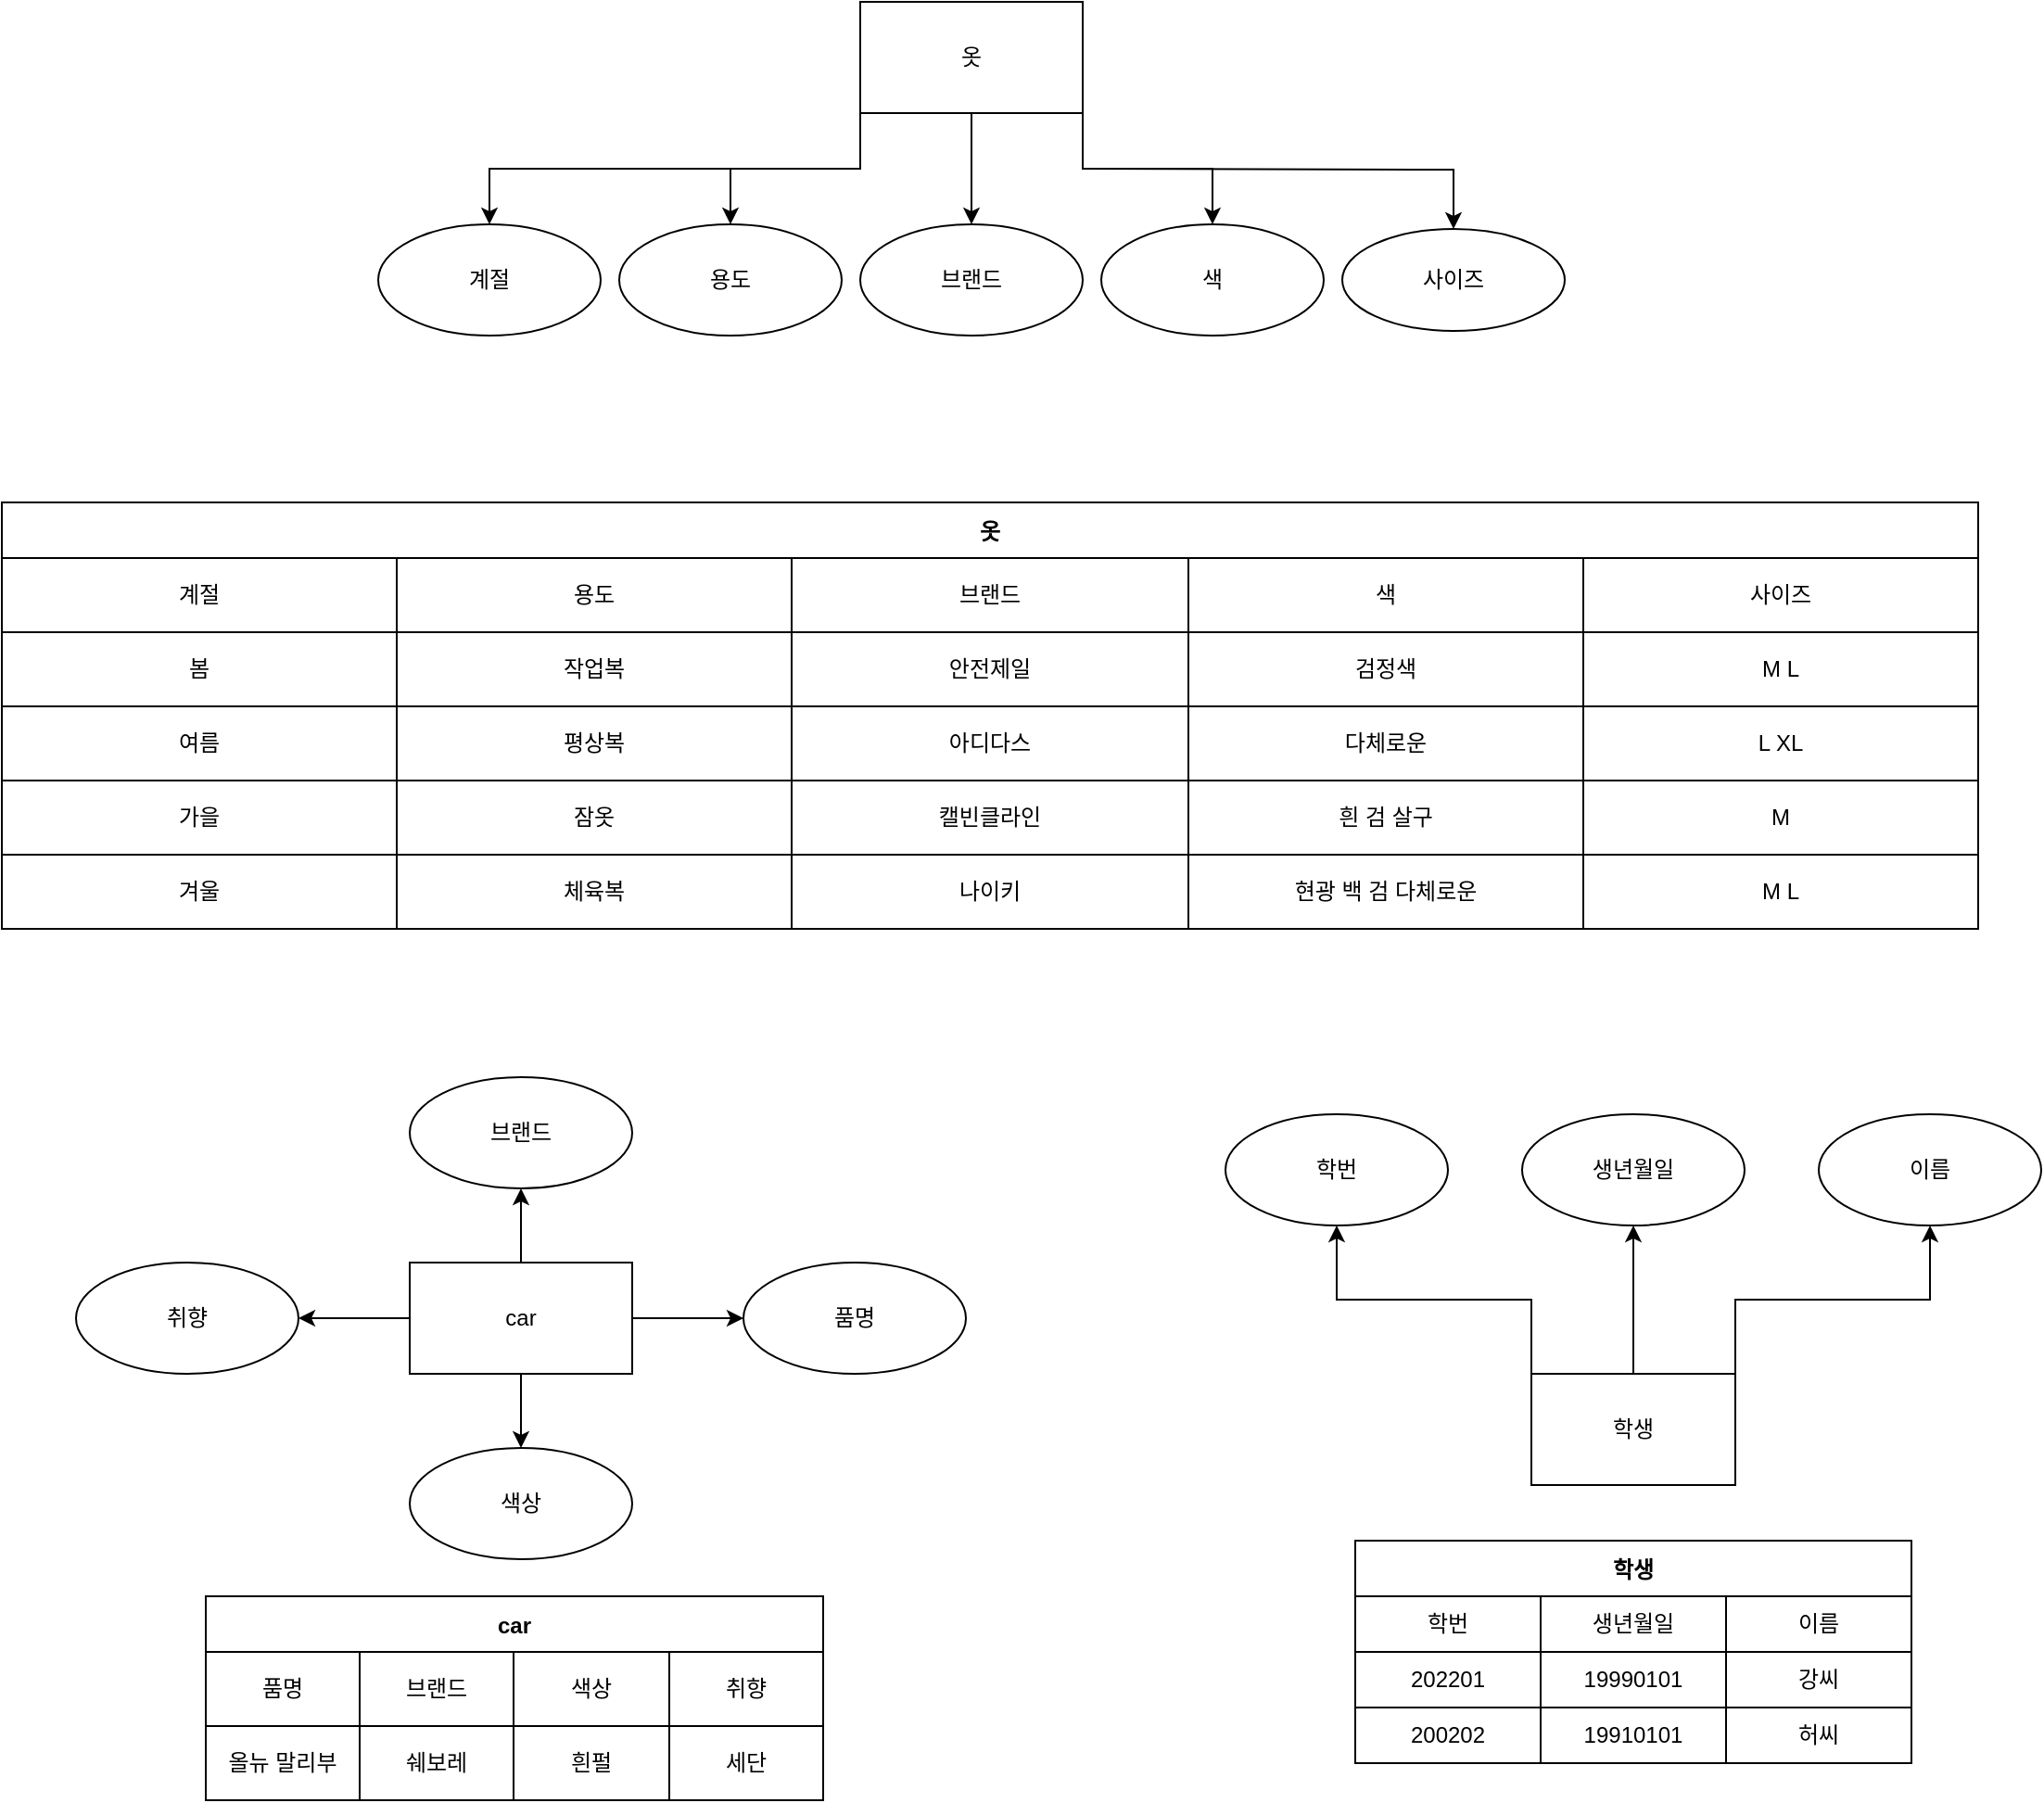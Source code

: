 <mxfile version="20.2.4" type="device"><diagram id="vKoNKUtPthf3YQY7KQc3" name="페이지-1"><mxGraphModel dx="2188" dy="1085" grid="1" gridSize="10" guides="1" tooltips="1" connect="1" arrows="1" fold="1" page="1" pageScale="1" pageWidth="827" pageHeight="1169" math="0" shadow="0"><root><mxCell id="0"/><mxCell id="1" parent="0"/><mxCell id="QtlF6ddUdllO9HwpCdKr-6" value="" style="edgeStyle=orthogonalEdgeStyle;rounded=0;orthogonalLoop=1;jettySize=auto;html=1;" edge="1" parent="1" source="QtlF6ddUdllO9HwpCdKr-2" target="QtlF6ddUdllO9HwpCdKr-5"><mxGeometry relative="1" as="geometry"/></mxCell><mxCell id="QtlF6ddUdllO9HwpCdKr-7" style="edgeStyle=orthogonalEdgeStyle;rounded=0;orthogonalLoop=1;jettySize=auto;html=1;exitX=1;exitY=0;exitDx=0;exitDy=0;entryX=0.5;entryY=1;entryDx=0;entryDy=0;" edge="1" parent="1" source="QtlF6ddUdllO9HwpCdKr-2" target="QtlF6ddUdllO9HwpCdKr-10"><mxGeometry relative="1" as="geometry"><mxPoint x="1350" y="960" as="targetPoint"/></mxGeometry></mxCell><mxCell id="QtlF6ddUdllO9HwpCdKr-8" style="edgeStyle=orthogonalEdgeStyle;rounded=0;orthogonalLoop=1;jettySize=auto;html=1;exitX=0;exitY=0;exitDx=0;exitDy=0;" edge="1" parent="1" source="QtlF6ddUdllO9HwpCdKr-2" target="QtlF6ddUdllO9HwpCdKr-9"><mxGeometry relative="1" as="geometry"><mxPoint x="900" y="970" as="targetPoint"/></mxGeometry></mxCell><mxCell id="QtlF6ddUdllO9HwpCdKr-2" value="학생" style="rounded=0;whiteSpace=wrap;html=1;" vertex="1" parent="1"><mxGeometry x="1055" y="1030" width="110" height="60" as="geometry"/></mxCell><mxCell id="QtlF6ddUdllO9HwpCdKr-5" value="생년월일" style="ellipse;whiteSpace=wrap;html=1;rounded=0;" vertex="1" parent="1"><mxGeometry x="1050" y="890" width="120" height="60" as="geometry"/></mxCell><mxCell id="QtlF6ddUdllO9HwpCdKr-9" value="학번" style="ellipse;whiteSpace=wrap;html=1;" vertex="1" parent="1"><mxGeometry x="890" y="890" width="120" height="60" as="geometry"/></mxCell><mxCell id="QtlF6ddUdllO9HwpCdKr-10" value="이름" style="ellipse;whiteSpace=wrap;html=1;" vertex="1" parent="1"><mxGeometry x="1210" y="890" width="120" height="60" as="geometry"/></mxCell><mxCell id="QtlF6ddUdllO9HwpCdKr-13" value="" style="edgeStyle=orthogonalEdgeStyle;rounded=0;orthogonalLoop=1;jettySize=auto;html=1;exitX=1;exitY=1;exitDx=0;exitDy=0;" edge="1" parent="1" source="QtlF6ddUdllO9HwpCdKr-11" target="QtlF6ddUdllO9HwpCdKr-12"><mxGeometry relative="1" as="geometry"/></mxCell><mxCell id="QtlF6ddUdllO9HwpCdKr-15" value="" style="edgeStyle=orthogonalEdgeStyle;rounded=0;orthogonalLoop=1;jettySize=auto;html=1;exitX=0;exitY=1;exitDx=0;exitDy=0;" edge="1" parent="1" source="QtlF6ddUdllO9HwpCdKr-11" target="QtlF6ddUdllO9HwpCdKr-14"><mxGeometry relative="1" as="geometry"/></mxCell><mxCell id="QtlF6ddUdllO9HwpCdKr-17" value="" style="edgeStyle=orthogonalEdgeStyle;rounded=0;orthogonalLoop=1;jettySize=auto;html=1;" edge="1" parent="1" source="QtlF6ddUdllO9HwpCdKr-11" target="QtlF6ddUdllO9HwpCdKr-16"><mxGeometry relative="1" as="geometry"/></mxCell><mxCell id="QtlF6ddUdllO9HwpCdKr-19" value="" style="edgeStyle=orthogonalEdgeStyle;rounded=0;orthogonalLoop=1;jettySize=auto;html=1;exitX=0;exitY=1;exitDx=0;exitDy=0;" edge="1" parent="1" source="QtlF6ddUdllO9HwpCdKr-11" target="QtlF6ddUdllO9HwpCdKr-18"><mxGeometry relative="1" as="geometry"/></mxCell><mxCell id="QtlF6ddUdllO9HwpCdKr-111" value="" style="edgeStyle=orthogonalEdgeStyle;rounded=0;orthogonalLoop=1;jettySize=auto;html=1;exitX=1;exitY=1;exitDx=0;exitDy=0;entryX=0.5;entryY=0;entryDx=0;entryDy=0;" edge="1" parent="1" target="QtlF6ddUdllO9HwpCdKr-110"><mxGeometry relative="1" as="geometry"><mxPoint x="813" y="380" as="sourcePoint"/><mxPoint x="1013" y="442.5" as="targetPoint"/></mxGeometry></mxCell><mxCell id="QtlF6ddUdllO9HwpCdKr-11" value="옷" style="rounded=0;whiteSpace=wrap;html=1;" vertex="1" parent="1"><mxGeometry x="693" y="290" width="120" height="60" as="geometry"/></mxCell><mxCell id="QtlF6ddUdllO9HwpCdKr-12" value="색" style="ellipse;whiteSpace=wrap;html=1;rounded=0;" vertex="1" parent="1"><mxGeometry x="823" y="410" width="120" height="60" as="geometry"/></mxCell><mxCell id="QtlF6ddUdllO9HwpCdKr-14" value="용도" style="ellipse;whiteSpace=wrap;html=1;rounded=0;" vertex="1" parent="1"><mxGeometry x="563" y="410" width="120" height="60" as="geometry"/></mxCell><mxCell id="QtlF6ddUdllO9HwpCdKr-16" value="브랜드" style="ellipse;whiteSpace=wrap;html=1;rounded=0;" vertex="1" parent="1"><mxGeometry x="693" y="410" width="120" height="60" as="geometry"/></mxCell><mxCell id="QtlF6ddUdllO9HwpCdKr-18" value="계절" style="ellipse;whiteSpace=wrap;html=1;rounded=0;" vertex="1" parent="1"><mxGeometry x="433" y="410" width="120" height="60" as="geometry"/></mxCell><mxCell id="QtlF6ddUdllO9HwpCdKr-23" value="" style="edgeStyle=orthogonalEdgeStyle;rounded=0;orthogonalLoop=1;jettySize=auto;html=1;" edge="1" parent="1" source="QtlF6ddUdllO9HwpCdKr-21" target="QtlF6ddUdllO9HwpCdKr-22"><mxGeometry relative="1" as="geometry"/></mxCell><mxCell id="QtlF6ddUdllO9HwpCdKr-25" value="" style="edgeStyle=orthogonalEdgeStyle;rounded=0;orthogonalLoop=1;jettySize=auto;html=1;" edge="1" parent="1" source="QtlF6ddUdllO9HwpCdKr-21" target="QtlF6ddUdllO9HwpCdKr-24"><mxGeometry relative="1" as="geometry"/></mxCell><mxCell id="QtlF6ddUdllO9HwpCdKr-27" value="" style="edgeStyle=orthogonalEdgeStyle;rounded=0;orthogonalLoop=1;jettySize=auto;html=1;" edge="1" parent="1" source="QtlF6ddUdllO9HwpCdKr-21" target="QtlF6ddUdllO9HwpCdKr-26"><mxGeometry relative="1" as="geometry"/></mxCell><mxCell id="QtlF6ddUdllO9HwpCdKr-29" value="" style="edgeStyle=orthogonalEdgeStyle;rounded=0;orthogonalLoop=1;jettySize=auto;html=1;" edge="1" parent="1" source="QtlF6ddUdllO9HwpCdKr-21" target="QtlF6ddUdllO9HwpCdKr-28"><mxGeometry relative="1" as="geometry"/></mxCell><mxCell id="QtlF6ddUdllO9HwpCdKr-21" value="car" style="rounded=0;whiteSpace=wrap;html=1;" vertex="1" parent="1"><mxGeometry x="450" y="970" width="120" height="60" as="geometry"/></mxCell><mxCell id="QtlF6ddUdllO9HwpCdKr-22" value="브랜드" style="ellipse;whiteSpace=wrap;html=1;rounded=0;" vertex="1" parent="1"><mxGeometry x="450" y="870" width="120" height="60" as="geometry"/></mxCell><mxCell id="QtlF6ddUdllO9HwpCdKr-24" value="품명" style="ellipse;whiteSpace=wrap;html=1;rounded=0;" vertex="1" parent="1"><mxGeometry x="630" y="970" width="120" height="60" as="geometry"/></mxCell><mxCell id="QtlF6ddUdllO9HwpCdKr-26" value="색상" style="ellipse;whiteSpace=wrap;html=1;rounded=0;" vertex="1" parent="1"><mxGeometry x="450" y="1070" width="120" height="60" as="geometry"/></mxCell><mxCell id="QtlF6ddUdllO9HwpCdKr-28" value="취향" style="ellipse;whiteSpace=wrap;html=1;rounded=0;" vertex="1" parent="1"><mxGeometry x="270" y="970" width="120" height="60" as="geometry"/></mxCell><mxCell id="QtlF6ddUdllO9HwpCdKr-80" value="car" style="shape=table;startSize=30;container=1;collapsible=0;childLayout=tableLayout;fontStyle=1;align=center;" vertex="1" parent="1"><mxGeometry x="340" y="1150" width="333" height="110" as="geometry"/></mxCell><mxCell id="QtlF6ddUdllO9HwpCdKr-81" value="" style="shape=tableRow;horizontal=0;startSize=0;swimlaneHead=0;swimlaneBody=0;top=0;left=0;bottom=0;right=0;collapsible=0;dropTarget=0;fillColor=none;points=[[0,0.5],[1,0.5]];portConstraint=eastwest;" vertex="1" parent="QtlF6ddUdllO9HwpCdKr-80"><mxGeometry y="30" width="333" height="40" as="geometry"/></mxCell><mxCell id="QtlF6ddUdllO9HwpCdKr-93" value="품명" style="shape=partialRectangle;html=1;whiteSpace=wrap;connectable=0;fillColor=none;top=0;left=0;bottom=0;right=0;overflow=hidden;" vertex="1" parent="QtlF6ddUdllO9HwpCdKr-81"><mxGeometry width="83" height="40" as="geometry"><mxRectangle width="83" height="40" as="alternateBounds"/></mxGeometry></mxCell><mxCell id="QtlF6ddUdllO9HwpCdKr-82" value="브랜드" style="shape=partialRectangle;html=1;whiteSpace=wrap;connectable=0;fillColor=none;top=0;left=0;bottom=0;right=0;overflow=hidden;" vertex="1" parent="QtlF6ddUdllO9HwpCdKr-81"><mxGeometry x="83" width="83" height="40" as="geometry"><mxRectangle width="83" height="40" as="alternateBounds"/></mxGeometry></mxCell><mxCell id="QtlF6ddUdllO9HwpCdKr-83" value="색상" style="shape=partialRectangle;html=1;whiteSpace=wrap;connectable=0;fillColor=none;top=0;left=0;bottom=0;right=0;overflow=hidden;" vertex="1" parent="QtlF6ddUdllO9HwpCdKr-81"><mxGeometry x="166" width="84" height="40" as="geometry"><mxRectangle width="84" height="40" as="alternateBounds"/></mxGeometry></mxCell><mxCell id="QtlF6ddUdllO9HwpCdKr-84" value="취향" style="shape=partialRectangle;html=1;whiteSpace=wrap;connectable=0;fillColor=none;top=0;left=0;bottom=0;right=0;overflow=hidden;" vertex="1" parent="QtlF6ddUdllO9HwpCdKr-81"><mxGeometry x="250" width="83" height="40" as="geometry"><mxRectangle width="83" height="40" as="alternateBounds"/></mxGeometry></mxCell><mxCell id="QtlF6ddUdllO9HwpCdKr-85" value="" style="shape=tableRow;horizontal=0;startSize=0;swimlaneHead=0;swimlaneBody=0;top=0;left=0;bottom=0;right=0;collapsible=0;dropTarget=0;fillColor=none;points=[[0,0.5],[1,0.5]];portConstraint=eastwest;" vertex="1" parent="QtlF6ddUdllO9HwpCdKr-80"><mxGeometry y="70" width="333" height="40" as="geometry"/></mxCell><mxCell id="QtlF6ddUdllO9HwpCdKr-94" value="올뉴 말리부" style="shape=partialRectangle;html=1;whiteSpace=wrap;connectable=0;fillColor=none;top=0;left=0;bottom=0;right=0;overflow=hidden;" vertex="1" parent="QtlF6ddUdllO9HwpCdKr-85"><mxGeometry width="83" height="40" as="geometry"><mxRectangle width="83" height="40" as="alternateBounds"/></mxGeometry></mxCell><mxCell id="QtlF6ddUdllO9HwpCdKr-86" value="쉐보레" style="shape=partialRectangle;html=1;whiteSpace=wrap;connectable=0;fillColor=none;top=0;left=0;bottom=0;right=0;overflow=hidden;" vertex="1" parent="QtlF6ddUdllO9HwpCdKr-85"><mxGeometry x="83" width="83" height="40" as="geometry"><mxRectangle width="83" height="40" as="alternateBounds"/></mxGeometry></mxCell><mxCell id="QtlF6ddUdllO9HwpCdKr-87" value="흰펄" style="shape=partialRectangle;html=1;whiteSpace=wrap;connectable=0;fillColor=none;top=0;left=0;bottom=0;right=0;overflow=hidden;" vertex="1" parent="QtlF6ddUdllO9HwpCdKr-85"><mxGeometry x="166" width="84" height="40" as="geometry"><mxRectangle width="84" height="40" as="alternateBounds"/></mxGeometry></mxCell><mxCell id="QtlF6ddUdllO9HwpCdKr-88" value="세단" style="shape=partialRectangle;html=1;whiteSpace=wrap;connectable=0;fillColor=none;top=0;left=0;bottom=0;right=0;overflow=hidden;" vertex="1" parent="QtlF6ddUdllO9HwpCdKr-85"><mxGeometry x="250" width="83" height="40" as="geometry"><mxRectangle width="83" height="40" as="alternateBounds"/></mxGeometry></mxCell><mxCell id="QtlF6ddUdllO9HwpCdKr-96" value="학생" style="shape=table;startSize=30;container=1;collapsible=0;childLayout=tableLayout;fontStyle=1;align=center;" vertex="1" parent="1"><mxGeometry x="960" y="1120" width="300" height="120" as="geometry"/></mxCell><mxCell id="QtlF6ddUdllO9HwpCdKr-97" value="" style="shape=tableRow;horizontal=0;startSize=0;swimlaneHead=0;swimlaneBody=0;top=0;left=0;bottom=0;right=0;collapsible=0;dropTarget=0;fillColor=none;points=[[0,0.5],[1,0.5]];portConstraint=eastwest;" vertex="1" parent="QtlF6ddUdllO9HwpCdKr-96"><mxGeometry y="30" width="300" height="30" as="geometry"/></mxCell><mxCell id="QtlF6ddUdllO9HwpCdKr-98" value="학번" style="shape=partialRectangle;html=1;whiteSpace=wrap;connectable=0;fillColor=none;top=0;left=0;bottom=0;right=0;overflow=hidden;" vertex="1" parent="QtlF6ddUdllO9HwpCdKr-97"><mxGeometry width="100" height="30" as="geometry"><mxRectangle width="100" height="30" as="alternateBounds"/></mxGeometry></mxCell><mxCell id="QtlF6ddUdllO9HwpCdKr-99" value="생년월일" style="shape=partialRectangle;html=1;whiteSpace=wrap;connectable=0;fillColor=none;top=0;left=0;bottom=0;right=0;overflow=hidden;" vertex="1" parent="QtlF6ddUdllO9HwpCdKr-97"><mxGeometry x="100" width="100" height="30" as="geometry"><mxRectangle width="100" height="30" as="alternateBounds"/></mxGeometry></mxCell><mxCell id="QtlF6ddUdllO9HwpCdKr-100" value="이름" style="shape=partialRectangle;html=1;whiteSpace=wrap;connectable=0;fillColor=none;top=0;left=0;bottom=0;right=0;overflow=hidden;" vertex="1" parent="QtlF6ddUdllO9HwpCdKr-97"><mxGeometry x="200" width="100" height="30" as="geometry"><mxRectangle width="100" height="30" as="alternateBounds"/></mxGeometry></mxCell><mxCell id="QtlF6ddUdllO9HwpCdKr-101" value="" style="shape=tableRow;horizontal=0;startSize=0;swimlaneHead=0;swimlaneBody=0;top=0;left=0;bottom=0;right=0;collapsible=0;dropTarget=0;fillColor=none;points=[[0,0.5],[1,0.5]];portConstraint=eastwest;" vertex="1" parent="QtlF6ddUdllO9HwpCdKr-96"><mxGeometry y="60" width="300" height="30" as="geometry"/></mxCell><mxCell id="QtlF6ddUdllO9HwpCdKr-102" value="202201" style="shape=partialRectangle;html=1;whiteSpace=wrap;connectable=0;fillColor=none;top=0;left=0;bottom=0;right=0;overflow=hidden;" vertex="1" parent="QtlF6ddUdllO9HwpCdKr-101"><mxGeometry width="100" height="30" as="geometry"><mxRectangle width="100" height="30" as="alternateBounds"/></mxGeometry></mxCell><mxCell id="QtlF6ddUdllO9HwpCdKr-103" value="19990101" style="shape=partialRectangle;html=1;whiteSpace=wrap;connectable=0;fillColor=none;top=0;left=0;bottom=0;right=0;overflow=hidden;" vertex="1" parent="QtlF6ddUdllO9HwpCdKr-101"><mxGeometry x="100" width="100" height="30" as="geometry"><mxRectangle width="100" height="30" as="alternateBounds"/></mxGeometry></mxCell><mxCell id="QtlF6ddUdllO9HwpCdKr-104" value="강씨" style="shape=partialRectangle;html=1;whiteSpace=wrap;connectable=0;fillColor=none;top=0;left=0;bottom=0;right=0;overflow=hidden;" vertex="1" parent="QtlF6ddUdllO9HwpCdKr-101"><mxGeometry x="200" width="100" height="30" as="geometry"><mxRectangle width="100" height="30" as="alternateBounds"/></mxGeometry></mxCell><mxCell id="QtlF6ddUdllO9HwpCdKr-105" value="" style="shape=tableRow;horizontal=0;startSize=0;swimlaneHead=0;swimlaneBody=0;top=0;left=0;bottom=0;right=0;collapsible=0;dropTarget=0;fillColor=none;points=[[0,0.5],[1,0.5]];portConstraint=eastwest;" vertex="1" parent="QtlF6ddUdllO9HwpCdKr-96"><mxGeometry y="90" width="300" height="30" as="geometry"/></mxCell><mxCell id="QtlF6ddUdllO9HwpCdKr-106" value="200202" style="shape=partialRectangle;html=1;whiteSpace=wrap;connectable=0;fillColor=none;top=0;left=0;bottom=0;right=0;overflow=hidden;" vertex="1" parent="QtlF6ddUdllO9HwpCdKr-105"><mxGeometry width="100" height="30" as="geometry"><mxRectangle width="100" height="30" as="alternateBounds"/></mxGeometry></mxCell><mxCell id="QtlF6ddUdllO9HwpCdKr-107" value="19910101" style="shape=partialRectangle;html=1;whiteSpace=wrap;connectable=0;fillColor=none;top=0;left=0;bottom=0;right=0;overflow=hidden;" vertex="1" parent="QtlF6ddUdllO9HwpCdKr-105"><mxGeometry x="100" width="100" height="30" as="geometry"><mxRectangle width="100" height="30" as="alternateBounds"/></mxGeometry></mxCell><mxCell id="QtlF6ddUdllO9HwpCdKr-108" value="허씨" style="shape=partialRectangle;html=1;whiteSpace=wrap;connectable=0;fillColor=none;top=0;left=0;bottom=0;right=0;overflow=hidden;" vertex="1" parent="QtlF6ddUdllO9HwpCdKr-105"><mxGeometry x="200" width="100" height="30" as="geometry"><mxRectangle width="100" height="30" as="alternateBounds"/></mxGeometry></mxCell><mxCell id="QtlF6ddUdllO9HwpCdKr-110" value="사이즈" style="ellipse;whiteSpace=wrap;html=1;rounded=0;" vertex="1" parent="1"><mxGeometry x="953" y="412.5" width="120" height="55" as="geometry"/></mxCell><mxCell id="QtlF6ddUdllO9HwpCdKr-113" value="옷" style="shape=table;startSize=30;container=1;collapsible=0;childLayout=tableLayout;fontStyle=1;align=center;" vertex="1" parent="1"><mxGeometry x="230" y="560" width="1066" height="230" as="geometry"/></mxCell><mxCell id="QtlF6ddUdllO9HwpCdKr-114" value="" style="shape=tableRow;horizontal=0;startSize=0;swimlaneHead=0;swimlaneBody=0;top=0;left=0;bottom=0;right=0;collapsible=0;dropTarget=0;fillColor=none;points=[[0,0.5],[1,0.5]];portConstraint=eastwest;" vertex="1" parent="QtlF6ddUdllO9HwpCdKr-113"><mxGeometry y="30" width="1066" height="40" as="geometry"/></mxCell><mxCell id="QtlF6ddUdllO9HwpCdKr-129" value="계절" style="shape=partialRectangle;html=1;whiteSpace=wrap;connectable=0;fillColor=none;top=0;left=0;bottom=0;right=0;overflow=hidden;" vertex="1" parent="QtlF6ddUdllO9HwpCdKr-114"><mxGeometry width="213" height="40" as="geometry"><mxRectangle width="213" height="40" as="alternateBounds"/></mxGeometry></mxCell><mxCell id="QtlF6ddUdllO9HwpCdKr-115" value="용도" style="shape=partialRectangle;html=1;whiteSpace=wrap;connectable=0;fillColor=none;top=0;left=0;bottom=0;right=0;overflow=hidden;" vertex="1" parent="QtlF6ddUdllO9HwpCdKr-114"><mxGeometry x="213" width="213" height="40" as="geometry"><mxRectangle width="213" height="40" as="alternateBounds"/></mxGeometry></mxCell><mxCell id="QtlF6ddUdllO9HwpCdKr-116" value="브랜드" style="shape=partialRectangle;html=1;whiteSpace=wrap;connectable=0;fillColor=none;top=0;left=0;bottom=0;right=0;overflow=hidden;" vertex="1" parent="QtlF6ddUdllO9HwpCdKr-114"><mxGeometry x="426" width="214" height="40" as="geometry"><mxRectangle width="214" height="40" as="alternateBounds"/></mxGeometry></mxCell><mxCell id="QtlF6ddUdllO9HwpCdKr-117" value="색" style="shape=partialRectangle;html=1;whiteSpace=wrap;connectable=0;fillColor=none;top=0;left=0;bottom=0;right=0;overflow=hidden;" vertex="1" parent="QtlF6ddUdllO9HwpCdKr-114"><mxGeometry x="640" width="213" height="40" as="geometry"><mxRectangle width="213" height="40" as="alternateBounds"/></mxGeometry></mxCell><mxCell id="QtlF6ddUdllO9HwpCdKr-126" value="사이즈" style="shape=partialRectangle;html=1;whiteSpace=wrap;connectable=0;fillColor=none;top=0;left=0;bottom=0;right=0;overflow=hidden;" vertex="1" parent="QtlF6ddUdllO9HwpCdKr-114"><mxGeometry x="853" width="213" height="40" as="geometry"><mxRectangle width="213" height="40" as="alternateBounds"/></mxGeometry></mxCell><mxCell id="QtlF6ddUdllO9HwpCdKr-118" value="" style="shape=tableRow;horizontal=0;startSize=0;swimlaneHead=0;swimlaneBody=0;top=0;left=0;bottom=0;right=0;collapsible=0;dropTarget=0;fillColor=none;points=[[0,0.5],[1,0.5]];portConstraint=eastwest;" vertex="1" parent="QtlF6ddUdllO9HwpCdKr-113"><mxGeometry y="70" width="1066" height="40" as="geometry"/></mxCell><mxCell id="QtlF6ddUdllO9HwpCdKr-130" value="봄" style="shape=partialRectangle;html=1;whiteSpace=wrap;connectable=0;fillColor=none;top=0;left=0;bottom=0;right=0;overflow=hidden;" vertex="1" parent="QtlF6ddUdllO9HwpCdKr-118"><mxGeometry width="213" height="40" as="geometry"><mxRectangle width="213" height="40" as="alternateBounds"/></mxGeometry></mxCell><mxCell id="QtlF6ddUdllO9HwpCdKr-119" value="작업복" style="shape=partialRectangle;html=1;whiteSpace=wrap;connectable=0;fillColor=none;top=0;left=0;bottom=0;right=0;overflow=hidden;" vertex="1" parent="QtlF6ddUdllO9HwpCdKr-118"><mxGeometry x="213" width="213" height="40" as="geometry"><mxRectangle width="213" height="40" as="alternateBounds"/></mxGeometry></mxCell><mxCell id="QtlF6ddUdllO9HwpCdKr-120" value="안전제일" style="shape=partialRectangle;html=1;whiteSpace=wrap;connectable=0;fillColor=none;top=0;left=0;bottom=0;right=0;overflow=hidden;" vertex="1" parent="QtlF6ddUdllO9HwpCdKr-118"><mxGeometry x="426" width="214" height="40" as="geometry"><mxRectangle width="214" height="40" as="alternateBounds"/></mxGeometry></mxCell><mxCell id="QtlF6ddUdllO9HwpCdKr-121" value="검정색" style="shape=partialRectangle;html=1;whiteSpace=wrap;connectable=0;fillColor=none;top=0;left=0;bottom=0;right=0;overflow=hidden;" vertex="1" parent="QtlF6ddUdllO9HwpCdKr-118"><mxGeometry x="640" width="213" height="40" as="geometry"><mxRectangle width="213" height="40" as="alternateBounds"/></mxGeometry></mxCell><mxCell id="QtlF6ddUdllO9HwpCdKr-127" value="M L" style="shape=partialRectangle;html=1;whiteSpace=wrap;connectable=0;fillColor=none;top=0;left=0;bottom=0;right=0;overflow=hidden;" vertex="1" parent="QtlF6ddUdllO9HwpCdKr-118"><mxGeometry x="853" width="213" height="40" as="geometry"><mxRectangle width="213" height="40" as="alternateBounds"/></mxGeometry></mxCell><mxCell id="QtlF6ddUdllO9HwpCdKr-138" style="shape=tableRow;horizontal=0;startSize=0;swimlaneHead=0;swimlaneBody=0;top=0;left=0;bottom=0;right=0;collapsible=0;dropTarget=0;fillColor=none;points=[[0,0.5],[1,0.5]];portConstraint=eastwest;" vertex="1" parent="QtlF6ddUdllO9HwpCdKr-113"><mxGeometry y="110" width="1066" height="40" as="geometry"/></mxCell><mxCell id="QtlF6ddUdllO9HwpCdKr-139" value="여름" style="shape=partialRectangle;html=1;whiteSpace=wrap;connectable=0;fillColor=none;top=0;left=0;bottom=0;right=0;overflow=hidden;" vertex="1" parent="QtlF6ddUdllO9HwpCdKr-138"><mxGeometry width="213" height="40" as="geometry"><mxRectangle width="213" height="40" as="alternateBounds"/></mxGeometry></mxCell><mxCell id="QtlF6ddUdllO9HwpCdKr-140" value="평상복" style="shape=partialRectangle;html=1;whiteSpace=wrap;connectable=0;fillColor=none;top=0;left=0;bottom=0;right=0;overflow=hidden;" vertex="1" parent="QtlF6ddUdllO9HwpCdKr-138"><mxGeometry x="213" width="213" height="40" as="geometry"><mxRectangle width="213" height="40" as="alternateBounds"/></mxGeometry></mxCell><mxCell id="QtlF6ddUdllO9HwpCdKr-141" value="아디다스" style="shape=partialRectangle;html=1;whiteSpace=wrap;connectable=0;fillColor=none;top=0;left=0;bottom=0;right=0;overflow=hidden;" vertex="1" parent="QtlF6ddUdllO9HwpCdKr-138"><mxGeometry x="426" width="214" height="40" as="geometry"><mxRectangle width="214" height="40" as="alternateBounds"/></mxGeometry></mxCell><mxCell id="QtlF6ddUdllO9HwpCdKr-142" value="다체로운" style="shape=partialRectangle;html=1;whiteSpace=wrap;connectable=0;fillColor=none;top=0;left=0;bottom=0;right=0;overflow=hidden;" vertex="1" parent="QtlF6ddUdllO9HwpCdKr-138"><mxGeometry x="640" width="213" height="40" as="geometry"><mxRectangle width="213" height="40" as="alternateBounds"/></mxGeometry></mxCell><mxCell id="QtlF6ddUdllO9HwpCdKr-143" value="L XL" style="shape=partialRectangle;html=1;whiteSpace=wrap;connectable=0;fillColor=none;top=0;left=0;bottom=0;right=0;overflow=hidden;" vertex="1" parent="QtlF6ddUdllO9HwpCdKr-138"><mxGeometry x="853" width="213" height="40" as="geometry"><mxRectangle width="213" height="40" as="alternateBounds"/></mxGeometry></mxCell><mxCell id="QtlF6ddUdllO9HwpCdKr-132" style="shape=tableRow;horizontal=0;startSize=0;swimlaneHead=0;swimlaneBody=0;top=0;left=0;bottom=0;right=0;collapsible=0;dropTarget=0;fillColor=none;points=[[0,0.5],[1,0.5]];portConstraint=eastwest;" vertex="1" parent="QtlF6ddUdllO9HwpCdKr-113"><mxGeometry y="150" width="1066" height="40" as="geometry"/></mxCell><mxCell id="QtlF6ddUdllO9HwpCdKr-133" value="가을" style="shape=partialRectangle;html=1;whiteSpace=wrap;connectable=0;fillColor=none;top=0;left=0;bottom=0;right=0;overflow=hidden;" vertex="1" parent="QtlF6ddUdllO9HwpCdKr-132"><mxGeometry width="213" height="40" as="geometry"><mxRectangle width="213" height="40" as="alternateBounds"/></mxGeometry></mxCell><mxCell id="QtlF6ddUdllO9HwpCdKr-134" value="잠옷" style="shape=partialRectangle;html=1;whiteSpace=wrap;connectable=0;fillColor=none;top=0;left=0;bottom=0;right=0;overflow=hidden;" vertex="1" parent="QtlF6ddUdllO9HwpCdKr-132"><mxGeometry x="213" width="213" height="40" as="geometry"><mxRectangle width="213" height="40" as="alternateBounds"/></mxGeometry></mxCell><mxCell id="QtlF6ddUdllO9HwpCdKr-135" value="캘빈클라인" style="shape=partialRectangle;html=1;whiteSpace=wrap;connectable=0;fillColor=none;top=0;left=0;bottom=0;right=0;overflow=hidden;" vertex="1" parent="QtlF6ddUdllO9HwpCdKr-132"><mxGeometry x="426" width="214" height="40" as="geometry"><mxRectangle width="214" height="40" as="alternateBounds"/></mxGeometry></mxCell><mxCell id="QtlF6ddUdllO9HwpCdKr-136" value="흰 검 살구" style="shape=partialRectangle;html=1;whiteSpace=wrap;connectable=0;fillColor=none;top=0;left=0;bottom=0;right=0;overflow=hidden;" vertex="1" parent="QtlF6ddUdllO9HwpCdKr-132"><mxGeometry x="640" width="213" height="40" as="geometry"><mxRectangle width="213" height="40" as="alternateBounds"/></mxGeometry></mxCell><mxCell id="QtlF6ddUdllO9HwpCdKr-137" value="M" style="shape=partialRectangle;html=1;whiteSpace=wrap;connectable=0;fillColor=none;top=0;left=0;bottom=0;right=0;overflow=hidden;" vertex="1" parent="QtlF6ddUdllO9HwpCdKr-132"><mxGeometry x="853" width="213" height="40" as="geometry"><mxRectangle width="213" height="40" as="alternateBounds"/></mxGeometry></mxCell><mxCell id="QtlF6ddUdllO9HwpCdKr-122" value="" style="shape=tableRow;horizontal=0;startSize=0;swimlaneHead=0;swimlaneBody=0;top=0;left=0;bottom=0;right=0;collapsible=0;dropTarget=0;fillColor=none;points=[[0,0.5],[1,0.5]];portConstraint=eastwest;" vertex="1" parent="QtlF6ddUdllO9HwpCdKr-113"><mxGeometry y="190" width="1066" height="40" as="geometry"/></mxCell><mxCell id="QtlF6ddUdllO9HwpCdKr-131" value="겨울" style="shape=partialRectangle;html=1;whiteSpace=wrap;connectable=0;fillColor=none;top=0;left=0;bottom=0;right=0;overflow=hidden;" vertex="1" parent="QtlF6ddUdllO9HwpCdKr-122"><mxGeometry width="213" height="40" as="geometry"><mxRectangle width="213" height="40" as="alternateBounds"/></mxGeometry></mxCell><mxCell id="QtlF6ddUdllO9HwpCdKr-123" value="체육복" style="shape=partialRectangle;html=1;whiteSpace=wrap;connectable=0;fillColor=none;top=0;left=0;bottom=0;right=0;overflow=hidden;" vertex="1" parent="QtlF6ddUdllO9HwpCdKr-122"><mxGeometry x="213" width="213" height="40" as="geometry"><mxRectangle width="213" height="40" as="alternateBounds"/></mxGeometry></mxCell><mxCell id="QtlF6ddUdllO9HwpCdKr-124" value="나이키" style="shape=partialRectangle;html=1;whiteSpace=wrap;connectable=0;fillColor=none;top=0;left=0;bottom=0;right=0;overflow=hidden;" vertex="1" parent="QtlF6ddUdllO9HwpCdKr-122"><mxGeometry x="426" width="214" height="40" as="geometry"><mxRectangle width="214" height="40" as="alternateBounds"/></mxGeometry></mxCell><mxCell id="QtlF6ddUdllO9HwpCdKr-125" value="현광 백 검 다체로운" style="shape=partialRectangle;html=1;whiteSpace=wrap;connectable=0;fillColor=none;top=0;left=0;bottom=0;right=0;overflow=hidden;" vertex="1" parent="QtlF6ddUdllO9HwpCdKr-122"><mxGeometry x="640" width="213" height="40" as="geometry"><mxRectangle width="213" height="40" as="alternateBounds"/></mxGeometry></mxCell><mxCell id="QtlF6ddUdllO9HwpCdKr-128" value="M L" style="shape=partialRectangle;html=1;whiteSpace=wrap;connectable=0;fillColor=none;top=0;left=0;bottom=0;right=0;overflow=hidden;" vertex="1" parent="QtlF6ddUdllO9HwpCdKr-122"><mxGeometry x="853" width="213" height="40" as="geometry"><mxRectangle width="213" height="40" as="alternateBounds"/></mxGeometry></mxCell></root></mxGraphModel></diagram></mxfile>